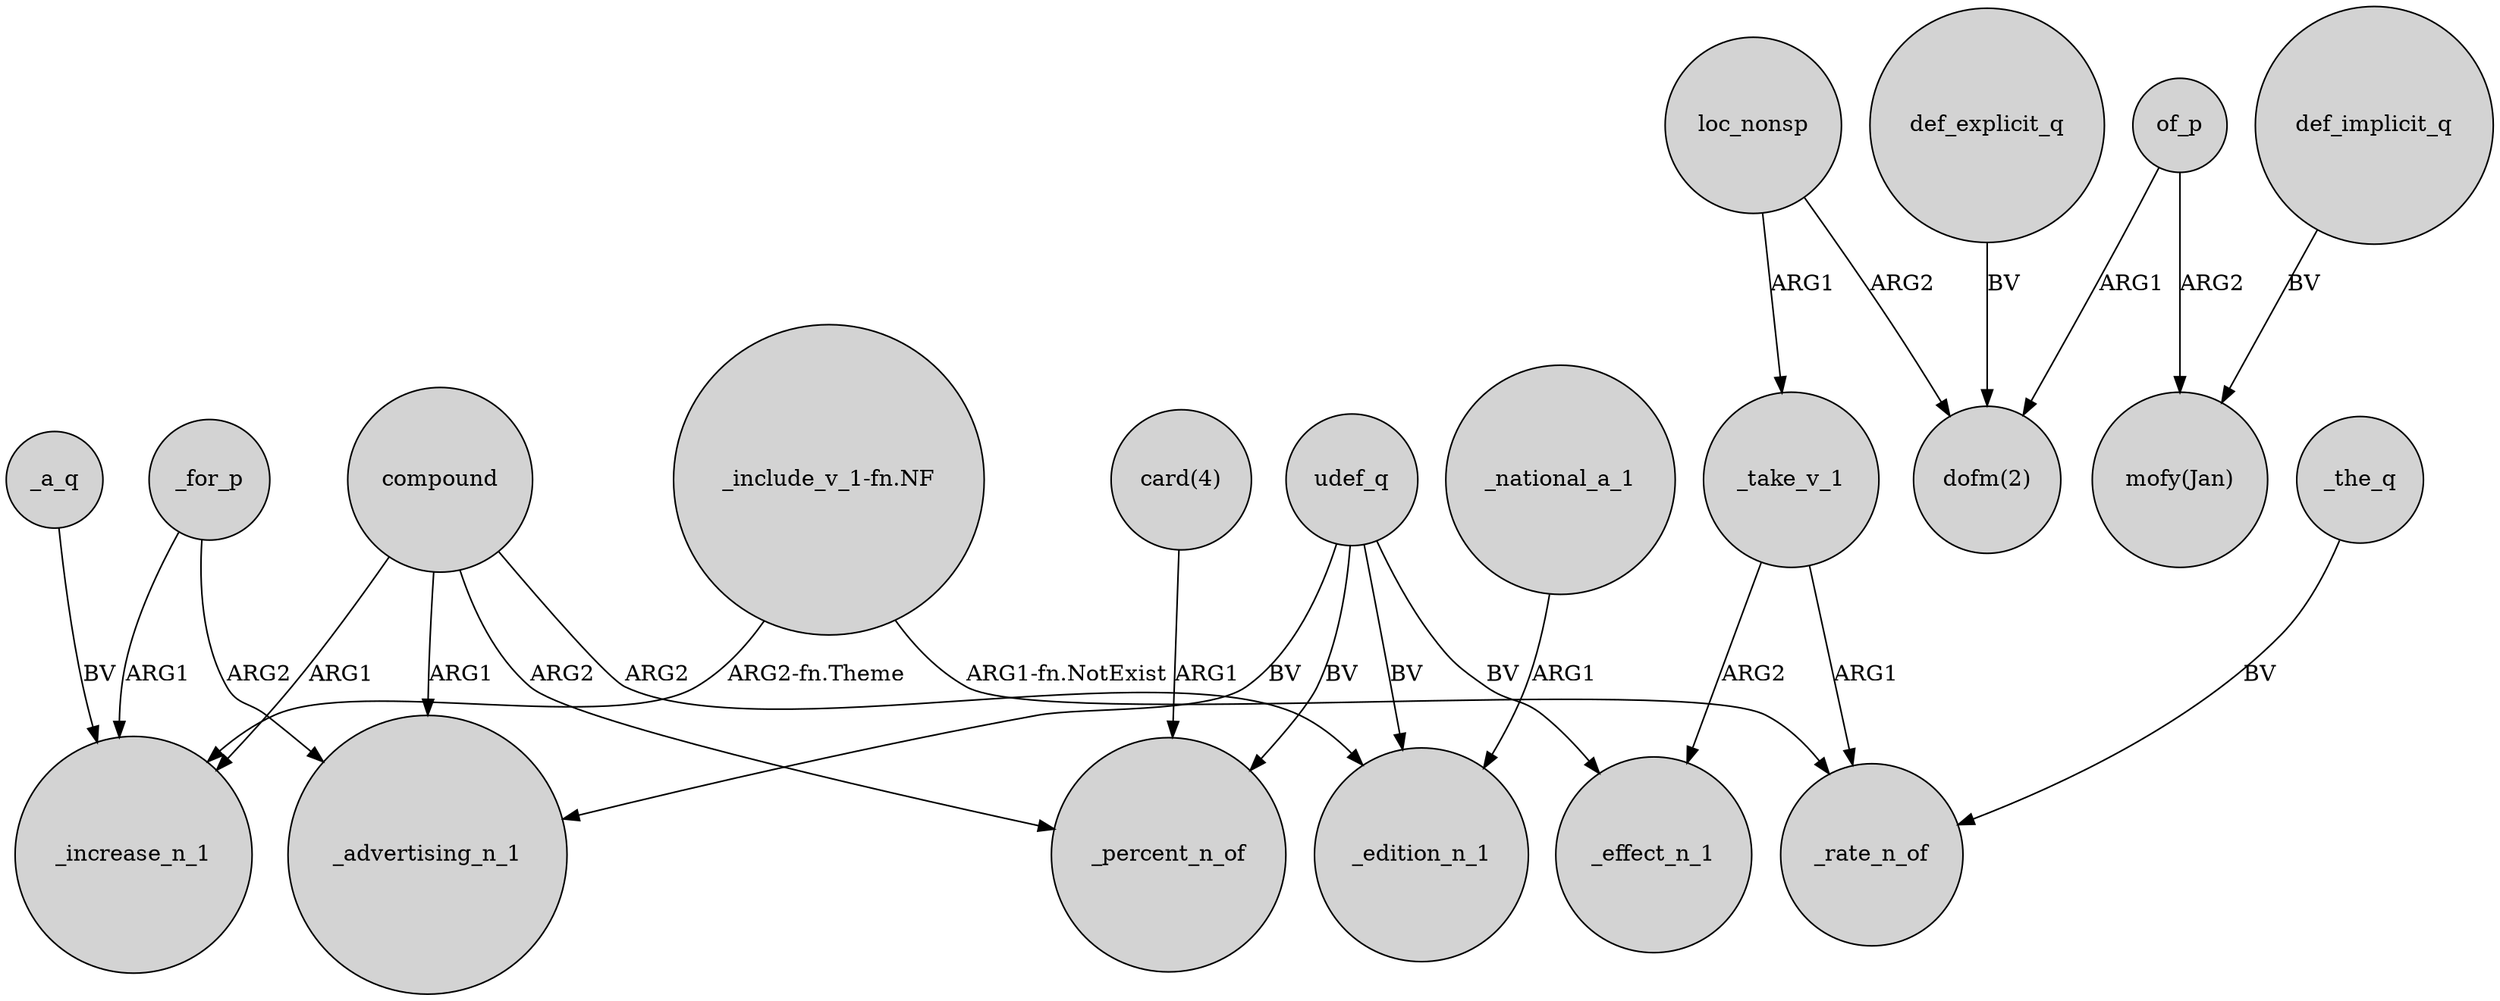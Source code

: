 digraph {
	node [shape=circle style=filled]
	_a_q -> _increase_n_1 [label=BV]
	compound -> _edition_n_1 [label=ARG2]
	udef_q -> _effect_n_1 [label=BV]
	of_p -> "dofm(2)" [label=ARG1]
	compound -> _percent_n_of [label=ARG2]
	_the_q -> _rate_n_of [label=BV]
	udef_q -> _advertising_n_1 [label=BV]
	def_implicit_q -> "mofy(Jan)" [label=BV]
	_take_v_1 -> _rate_n_of [label=ARG1]
	_for_p -> _advertising_n_1 [label=ARG2]
	"card(4)" -> _percent_n_of [label=ARG1]
	"_include_v_1-fn.NF" -> _rate_n_of [label="ARG1-fn.NotExist"]
	_national_a_1 -> _edition_n_1 [label=ARG1]
	def_explicit_q -> "dofm(2)" [label=BV]
	_for_p -> _increase_n_1 [label=ARG1]
	udef_q -> _edition_n_1 [label=BV]
	_take_v_1 -> _effect_n_1 [label=ARG2]
	"_include_v_1-fn.NF" -> _increase_n_1 [label="ARG2-fn.Theme"]
	compound -> _increase_n_1 [label=ARG1]
	loc_nonsp -> _take_v_1 [label=ARG1]
	loc_nonsp -> "dofm(2)" [label=ARG2]
	udef_q -> _percent_n_of [label=BV]
	of_p -> "mofy(Jan)" [label=ARG2]
	compound -> _advertising_n_1 [label=ARG1]
}
